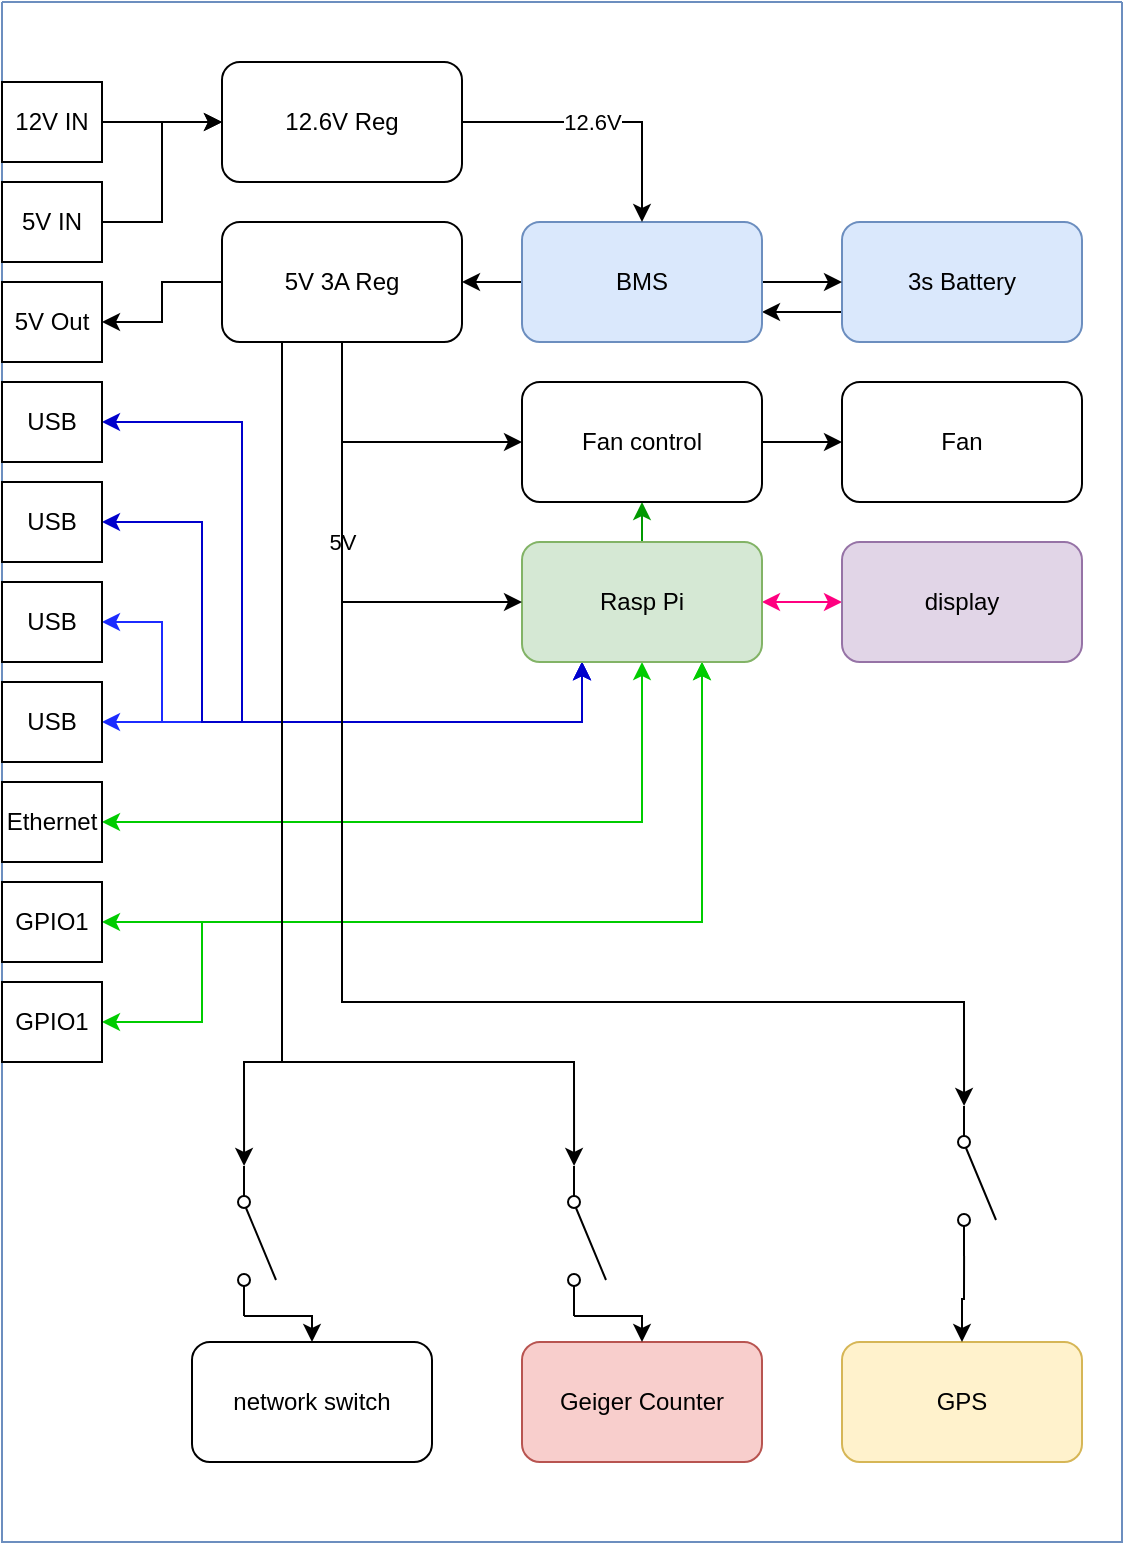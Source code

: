 <mxfile version="14.6.13" type="device"><diagram name="Page-1" id="099fd60b-425b-db50-ffb0-6b813814b670"><mxGraphModel dx="1086" dy="806" grid="1" gridSize="10" guides="1" tooltips="1" connect="1" arrows="1" fold="1" page="1" pageScale="1" pageWidth="850" pageHeight="1100" background="#ffffff" math="0" shadow="0"><root><mxCell id="0"/><mxCell id="1" parent="0"/><mxCell id="_M5AyVg8mjQnHIg5OMS4-3" value="" style="swimlane;startSize=0;fillColor=#dae8fc;strokeColor=#6c8ebf;" parent="1" vertex="1"><mxGeometry x="170" y="70" width="560" height="770" as="geometry"/></mxCell><mxCell id="_M5AyVg8mjQnHIg5OMS4-24" style="edgeStyle=orthogonalEdgeStyle;rounded=0;orthogonalLoop=1;jettySize=auto;html=1;exitX=0;exitY=0.75;exitDx=0;exitDy=0;entryX=1;entryY=0.75;entryDx=0;entryDy=0;" parent="_M5AyVg8mjQnHIg5OMS4-3" source="_M5AyVg8mjQnHIg5OMS4-2" target="_M5AyVg8mjQnHIg5OMS4-10" edge="1"><mxGeometry relative="1" as="geometry"/></mxCell><mxCell id="_M5AyVg8mjQnHIg5OMS4-2" value="3s Battery" style="rounded=1;whiteSpace=wrap;html=1;fillColor=#dae8fc;strokeColor=#6c8ebf;" parent="_M5AyVg8mjQnHIg5OMS4-3" vertex="1"><mxGeometry x="420" y="110" width="120" height="60" as="geometry"/></mxCell><mxCell id="6qnlaOSvj3sPLO6Rqp55-10" style="edgeStyle=orthogonalEdgeStyle;rounded=0;orthogonalLoop=1;jettySize=auto;html=1;exitX=0.25;exitY=1;exitDx=0;exitDy=0;entryX=1;entryY=0.5;entryDx=0;entryDy=0;strokeColor=#1C2BFF;startArrow=classic;startFill=1;" edge="1" parent="_M5AyVg8mjQnHIg5OMS4-3" source="_M5AyVg8mjQnHIg5OMS4-1" target="_M5AyVg8mjQnHIg5OMS4-16"><mxGeometry relative="1" as="geometry"/></mxCell><mxCell id="6qnlaOSvj3sPLO6Rqp55-11" style="edgeStyle=orthogonalEdgeStyle;rounded=0;orthogonalLoop=1;jettySize=auto;html=1;exitX=0.25;exitY=1;exitDx=0;exitDy=0;entryX=1;entryY=0.5;entryDx=0;entryDy=0;strokeColor=#1C2BFF;startArrow=classic;startFill=1;" edge="1" parent="_M5AyVg8mjQnHIg5OMS4-3" source="_M5AyVg8mjQnHIg5OMS4-1" target="_M5AyVg8mjQnHIg5OMS4-17"><mxGeometry relative="1" as="geometry"><Array as="points"><mxPoint x="290" y="360"/><mxPoint x="80" y="360"/><mxPoint x="80" y="310"/></Array></mxGeometry></mxCell><mxCell id="6qnlaOSvj3sPLO6Rqp55-12" style="edgeStyle=orthogonalEdgeStyle;rounded=0;orthogonalLoop=1;jettySize=auto;html=1;exitX=0.5;exitY=0;exitDx=0;exitDy=0;entryX=0.5;entryY=1;entryDx=0;entryDy=0;strokeColor=#009900;" edge="1" parent="_M5AyVg8mjQnHIg5OMS4-3" source="_M5AyVg8mjQnHIg5OMS4-1" target="_M5AyVg8mjQnHIg5OMS4-35"><mxGeometry relative="1" as="geometry"/></mxCell><mxCell id="6qnlaOSvj3sPLO6Rqp55-15" style="edgeStyle=orthogonalEdgeStyle;rounded=0;orthogonalLoop=1;jettySize=auto;html=1;exitX=0.25;exitY=1;exitDx=0;exitDy=0;startArrow=classic;startFill=1;strokeColor=#0000CC;" edge="1" parent="_M5AyVg8mjQnHIg5OMS4-3" source="_M5AyVg8mjQnHIg5OMS4-1" target="_M5AyVg8mjQnHIg5OMS4-15"><mxGeometry relative="1" as="geometry"><Array as="points"><mxPoint x="290" y="360"/><mxPoint x="100" y="360"/><mxPoint x="100" y="260"/></Array></mxGeometry></mxCell><mxCell id="6qnlaOSvj3sPLO6Rqp55-16" style="edgeStyle=orthogonalEdgeStyle;rounded=0;orthogonalLoop=1;jettySize=auto;html=1;exitX=0.25;exitY=1;exitDx=0;exitDy=0;entryX=1;entryY=0.5;entryDx=0;entryDy=0;startArrow=classic;startFill=1;strokeColor=#0000CC;" edge="1" parent="_M5AyVg8mjQnHIg5OMS4-3" source="_M5AyVg8mjQnHIg5OMS4-1" target="_M5AyVg8mjQnHIg5OMS4-14"><mxGeometry relative="1" as="geometry"><Array as="points"><mxPoint x="290" y="360"/><mxPoint x="120" y="360"/><mxPoint x="120" y="210"/></Array></mxGeometry></mxCell><mxCell id="6qnlaOSvj3sPLO6Rqp55-17" style="edgeStyle=orthogonalEdgeStyle;rounded=0;orthogonalLoop=1;jettySize=auto;html=1;exitX=0.5;exitY=1;exitDx=0;exitDy=0;entryX=1;entryY=0.5;entryDx=0;entryDy=0;startArrow=classic;startFill=1;strokeColor=#00CC00;" edge="1" parent="_M5AyVg8mjQnHIg5OMS4-3" source="_M5AyVg8mjQnHIg5OMS4-1" target="_M5AyVg8mjQnHIg5OMS4-31"><mxGeometry relative="1" as="geometry"/></mxCell><mxCell id="6qnlaOSvj3sPLO6Rqp55-18" style="edgeStyle=orthogonalEdgeStyle;rounded=0;orthogonalLoop=1;jettySize=auto;html=1;exitX=0.75;exitY=1;exitDx=0;exitDy=0;entryX=1;entryY=0.5;entryDx=0;entryDy=0;startArrow=classic;startFill=1;strokeColor=#00CC00;" edge="1" parent="_M5AyVg8mjQnHIg5OMS4-3" source="_M5AyVg8mjQnHIg5OMS4-1" target="_M5AyVg8mjQnHIg5OMS4-11"><mxGeometry relative="1" as="geometry"/></mxCell><mxCell id="6qnlaOSvj3sPLO6Rqp55-19" style="edgeStyle=orthogonalEdgeStyle;rounded=0;orthogonalLoop=1;jettySize=auto;html=1;exitX=0.75;exitY=1;exitDx=0;exitDy=0;entryX=1;entryY=0.5;entryDx=0;entryDy=0;startArrow=classic;startFill=1;strokeColor=#00CC00;" edge="1" parent="_M5AyVg8mjQnHIg5OMS4-3" source="_M5AyVg8mjQnHIg5OMS4-1" target="_M5AyVg8mjQnHIg5OMS4-12"><mxGeometry relative="1" as="geometry"><Array as="points"><mxPoint x="350" y="460"/><mxPoint x="100" y="460"/><mxPoint x="100" y="510"/></Array></mxGeometry></mxCell><mxCell id="6qnlaOSvj3sPLO6Rqp55-20" style="edgeStyle=orthogonalEdgeStyle;rounded=0;orthogonalLoop=1;jettySize=auto;html=1;exitX=1;exitY=0.5;exitDx=0;exitDy=0;entryX=0;entryY=0.5;entryDx=0;entryDy=0;startArrow=classic;startFill=1;strokeColor=#FF0080;" edge="1" parent="_M5AyVg8mjQnHIg5OMS4-3" source="_M5AyVg8mjQnHIg5OMS4-1" target="_M5AyVg8mjQnHIg5OMS4-6"><mxGeometry relative="1" as="geometry"/></mxCell><mxCell id="_M5AyVg8mjQnHIg5OMS4-1" value="Rasp Pi" style="rounded=1;whiteSpace=wrap;html=1;fillColor=#d5e8d4;strokeColor=#82b366;" parent="_M5AyVg8mjQnHIg5OMS4-3" vertex="1"><mxGeometry x="260" y="270" width="120" height="60" as="geometry"/></mxCell><mxCell id="_M5AyVg8mjQnHIg5OMS4-4" value="Geiger Counter" style="rounded=1;whiteSpace=wrap;html=1;fillColor=#f8cecc;strokeColor=#b85450;" parent="_M5AyVg8mjQnHIg5OMS4-3" vertex="1"><mxGeometry x="260" y="670" width="120" height="60" as="geometry"/></mxCell><mxCell id="_M5AyVg8mjQnHIg5OMS4-5" value="GPS" style="rounded=1;whiteSpace=wrap;html=1;fillColor=#fff2cc;strokeColor=#d6b656;" parent="_M5AyVg8mjQnHIg5OMS4-3" vertex="1"><mxGeometry x="420" y="670" width="120" height="60" as="geometry"/></mxCell><mxCell id="_M5AyVg8mjQnHIg5OMS4-6" value="display" style="rounded=1;whiteSpace=wrap;html=1;fillColor=#e1d5e7;strokeColor=#9673a6;" parent="_M5AyVg8mjQnHIg5OMS4-3" vertex="1"><mxGeometry x="420" y="270" width="120" height="60" as="geometry"/></mxCell><mxCell id="_M5AyVg8mjQnHIg5OMS4-20" style="edgeStyle=orthogonalEdgeStyle;rounded=0;orthogonalLoop=1;jettySize=auto;html=1;exitX=1;exitY=0.5;exitDx=0;exitDy=0;" parent="_M5AyVg8mjQnHIg5OMS4-3" source="_M5AyVg8mjQnHIg5OMS4-7" target="_M5AyVg8mjQnHIg5OMS4-19" edge="1"><mxGeometry relative="1" as="geometry"/></mxCell><mxCell id="_M5AyVg8mjQnHIg5OMS4-7" value="12V IN" style="rounded=0;whiteSpace=wrap;html=1;" parent="_M5AyVg8mjQnHIg5OMS4-3" vertex="1"><mxGeometry y="40" width="50" height="40" as="geometry"/></mxCell><mxCell id="_M5AyVg8mjQnHIg5OMS4-9" value="5V Out" style="rounded=0;whiteSpace=wrap;html=1;" parent="_M5AyVg8mjQnHIg5OMS4-3" vertex="1"><mxGeometry y="140" width="50" height="40" as="geometry"/></mxCell><mxCell id="_M5AyVg8mjQnHIg5OMS4-23" style="edgeStyle=orthogonalEdgeStyle;rounded=0;orthogonalLoop=1;jettySize=auto;html=1;exitX=1;exitY=0.5;exitDx=0;exitDy=0;entryX=0;entryY=0.5;entryDx=0;entryDy=0;" parent="_M5AyVg8mjQnHIg5OMS4-3" source="_M5AyVg8mjQnHIg5OMS4-10" target="_M5AyVg8mjQnHIg5OMS4-2" edge="1"><mxGeometry relative="1" as="geometry"/></mxCell><mxCell id="_M5AyVg8mjQnHIg5OMS4-26" style="edgeStyle=orthogonalEdgeStyle;rounded=0;orthogonalLoop=1;jettySize=auto;html=1;exitX=0;exitY=0.5;exitDx=0;exitDy=0;entryX=1;entryY=0.5;entryDx=0;entryDy=0;" parent="_M5AyVg8mjQnHIg5OMS4-3" source="_M5AyVg8mjQnHIg5OMS4-10" target="_M5AyVg8mjQnHIg5OMS4-25" edge="1"><mxGeometry relative="1" as="geometry"/></mxCell><mxCell id="_M5AyVg8mjQnHIg5OMS4-10" value="BMS" style="rounded=1;whiteSpace=wrap;html=1;fillColor=#dae8fc;strokeColor=#6c8ebf;" parent="_M5AyVg8mjQnHIg5OMS4-3" vertex="1"><mxGeometry x="260" y="110" width="120" height="60" as="geometry"/></mxCell><mxCell id="_M5AyVg8mjQnHIg5OMS4-11" value="GPIO1" style="rounded=0;whiteSpace=wrap;html=1;rotation=0;" parent="_M5AyVg8mjQnHIg5OMS4-3" vertex="1"><mxGeometry y="440" width="50" height="40" as="geometry"/></mxCell><mxCell id="_M5AyVg8mjQnHIg5OMS4-12" value="GPIO1" style="rounded=0;whiteSpace=wrap;html=1;rotation=0;" parent="_M5AyVg8mjQnHIg5OMS4-3" vertex="1"><mxGeometry y="490" width="50" height="40" as="geometry"/></mxCell><mxCell id="6qnlaOSvj3sPLO6Rqp55-21" style="edgeStyle=orthogonalEdgeStyle;rounded=0;orthogonalLoop=1;jettySize=auto;html=1;exitX=1;exitY=0.5;exitDx=0;exitDy=0;entryX=0;entryY=0.5;entryDx=0;entryDy=0;startArrow=none;startFill=0;" edge="1" parent="_M5AyVg8mjQnHIg5OMS4-3" source="_M5AyVg8mjQnHIg5OMS4-8" target="_M5AyVg8mjQnHIg5OMS4-19"><mxGeometry relative="1" as="geometry"/></mxCell><mxCell id="_M5AyVg8mjQnHIg5OMS4-8" value="5V IN" style="rounded=0;whiteSpace=wrap;html=1;" parent="_M5AyVg8mjQnHIg5OMS4-3" vertex="1"><mxGeometry y="90" width="50" height="40" as="geometry"/></mxCell><mxCell id="_M5AyVg8mjQnHIg5OMS4-17" value="USB" style="rounded=0;whiteSpace=wrap;html=1;" parent="_M5AyVg8mjQnHIg5OMS4-3" vertex="1"><mxGeometry y="290" width="50" height="40" as="geometry"/></mxCell><mxCell id="_M5AyVg8mjQnHIg5OMS4-16" value="USB" style="rounded=0;whiteSpace=wrap;html=1;" parent="_M5AyVg8mjQnHIg5OMS4-3" vertex="1"><mxGeometry y="340" width="50" height="40" as="geometry"/></mxCell><mxCell id="_M5AyVg8mjQnHIg5OMS4-15" value="USB" style="rounded=0;whiteSpace=wrap;html=1;" parent="_M5AyVg8mjQnHIg5OMS4-3" vertex="1"><mxGeometry y="240" width="50" height="40" as="geometry"/></mxCell><mxCell id="_M5AyVg8mjQnHIg5OMS4-22" style="edgeStyle=orthogonalEdgeStyle;rounded=0;orthogonalLoop=1;jettySize=auto;html=1;exitX=1;exitY=0.5;exitDx=0;exitDy=0;entryX=0.5;entryY=0;entryDx=0;entryDy=0;" parent="_M5AyVg8mjQnHIg5OMS4-3" source="_M5AyVg8mjQnHIg5OMS4-19" target="_M5AyVg8mjQnHIg5OMS4-10" edge="1"><mxGeometry relative="1" as="geometry"/></mxCell><mxCell id="_M5AyVg8mjQnHIg5OMS4-30" value="12.6V" style="edgeLabel;html=1;align=center;verticalAlign=middle;resizable=0;points=[];" parent="_M5AyVg8mjQnHIg5OMS4-22" vertex="1" connectable="0"><mxGeometry x="-0.071" relative="1" as="geometry"><mxPoint as="offset"/></mxGeometry></mxCell><mxCell id="_M5AyVg8mjQnHIg5OMS4-19" value="12.6V Reg" style="rounded=1;whiteSpace=wrap;html=1;" parent="_M5AyVg8mjQnHIg5OMS4-3" vertex="1"><mxGeometry x="110" y="30" width="120" height="60" as="geometry"/></mxCell><mxCell id="_M5AyVg8mjQnHIg5OMS4-27" style="edgeStyle=orthogonalEdgeStyle;rounded=0;orthogonalLoop=1;jettySize=auto;html=1;exitX=0.5;exitY=1;exitDx=0;exitDy=0;entryX=0;entryY=0.5;entryDx=0;entryDy=0;" parent="_M5AyVg8mjQnHIg5OMS4-3" source="_M5AyVg8mjQnHIg5OMS4-25" target="_M5AyVg8mjQnHIg5OMS4-1" edge="1"><mxGeometry relative="1" as="geometry"/></mxCell><mxCell id="_M5AyVg8mjQnHIg5OMS4-29" value="5V" style="edgeLabel;html=1;align=center;verticalAlign=middle;resizable=0;points=[];" parent="_M5AyVg8mjQnHIg5OMS4-27" vertex="1" connectable="0"><mxGeometry x="-0.091" relative="1" as="geometry"><mxPoint as="offset"/></mxGeometry></mxCell><mxCell id="_M5AyVg8mjQnHIg5OMS4-28" style="edgeStyle=orthogonalEdgeStyle;rounded=0;orthogonalLoop=1;jettySize=auto;html=1;exitX=0;exitY=0.5;exitDx=0;exitDy=0;entryX=1;entryY=0.5;entryDx=0;entryDy=0;" parent="_M5AyVg8mjQnHIg5OMS4-3" source="_M5AyVg8mjQnHIg5OMS4-25" target="_M5AyVg8mjQnHIg5OMS4-9" edge="1"><mxGeometry relative="1" as="geometry"/></mxCell><mxCell id="6qnlaOSvj3sPLO6Rqp55-6" style="edgeStyle=orthogonalEdgeStyle;rounded=0;orthogonalLoop=1;jettySize=auto;html=1;exitX=0.5;exitY=1;exitDx=0;exitDy=0;entryX=0;entryY=0.84;entryDx=0;entryDy=0;entryPerimeter=0;" edge="1" parent="_M5AyVg8mjQnHIg5OMS4-3" source="_M5AyVg8mjQnHIg5OMS4-25" target="6qnlaOSvj3sPLO6Rqp55-3"><mxGeometry relative="1" as="geometry"><Array as="points"><mxPoint x="170" y="500"/><mxPoint x="481" y="500"/></Array></mxGeometry></mxCell><mxCell id="6qnlaOSvj3sPLO6Rqp55-13" style="edgeStyle=orthogonalEdgeStyle;rounded=0;orthogonalLoop=1;jettySize=auto;html=1;exitX=0.5;exitY=1;exitDx=0;exitDy=0;entryX=0;entryY=0.5;entryDx=0;entryDy=0;" edge="1" parent="_M5AyVg8mjQnHIg5OMS4-3" source="_M5AyVg8mjQnHIg5OMS4-25" target="_M5AyVg8mjQnHIg5OMS4-35"><mxGeometry relative="1" as="geometry"/></mxCell><mxCell id="_M5AyVg8mjQnHIg5OMS4-25" value="5V 3A Reg" style="rounded=1;whiteSpace=wrap;html=1;" parent="_M5AyVg8mjQnHIg5OMS4-3" vertex="1"><mxGeometry x="110" y="110" width="120" height="60" as="geometry"/></mxCell><mxCell id="_M5AyVg8mjQnHIg5OMS4-14" value="USB" style="rounded=0;whiteSpace=wrap;html=1;" parent="_M5AyVg8mjQnHIg5OMS4-3" vertex="1"><mxGeometry y="190" width="50" height="40" as="geometry"/></mxCell><mxCell id="_M5AyVg8mjQnHIg5OMS4-31" value="Ethernet" style="rounded=0;whiteSpace=wrap;html=1;" parent="_M5AyVg8mjQnHIg5OMS4-3" vertex="1"><mxGeometry y="390" width="50" height="40" as="geometry"/></mxCell><mxCell id="_M5AyVg8mjQnHIg5OMS4-32" value="network switch" style="rounded=1;whiteSpace=wrap;html=1;" parent="_M5AyVg8mjQnHIg5OMS4-3" vertex="1"><mxGeometry x="95" y="670" width="120" height="60" as="geometry"/></mxCell><mxCell id="_M5AyVg8mjQnHIg5OMS4-34" value="Fan" style="rounded=1;whiteSpace=wrap;html=1;" parent="_M5AyVg8mjQnHIg5OMS4-3" vertex="1"><mxGeometry x="420" y="190" width="120" height="60" as="geometry"/></mxCell><mxCell id="6qnlaOSvj3sPLO6Rqp55-14" style="edgeStyle=orthogonalEdgeStyle;rounded=0;orthogonalLoop=1;jettySize=auto;html=1;exitX=1;exitY=0.5;exitDx=0;exitDy=0;entryX=0;entryY=0.5;entryDx=0;entryDy=0;strokeColor=#000000;" edge="1" parent="_M5AyVg8mjQnHIg5OMS4-3" source="_M5AyVg8mjQnHIg5OMS4-35" target="_M5AyVg8mjQnHIg5OMS4-34"><mxGeometry relative="1" as="geometry"/></mxCell><mxCell id="_M5AyVg8mjQnHIg5OMS4-35" value="Fan control" style="rounded=1;whiteSpace=wrap;html=1;" parent="_M5AyVg8mjQnHIg5OMS4-3" vertex="1"><mxGeometry x="260" y="190" width="120" height="60" as="geometry"/></mxCell><mxCell id="6qnlaOSvj3sPLO6Rqp55-9" style="edgeStyle=orthogonalEdgeStyle;rounded=0;orthogonalLoop=1;jettySize=auto;html=1;exitX=1;exitY=0.84;exitDx=0;exitDy=0;exitPerimeter=0;entryX=0.5;entryY=0;entryDx=0;entryDy=0;" edge="1" parent="_M5AyVg8mjQnHIg5OMS4-3" source="6qnlaOSvj3sPLO6Rqp55-3" target="_M5AyVg8mjQnHIg5OMS4-5"><mxGeometry relative="1" as="geometry"/></mxCell><mxCell id="6qnlaOSvj3sPLO6Rqp55-3" value="" style="pointerEvents=1;verticalLabelPosition=bottom;shadow=0;dashed=0;align=center;html=1;verticalAlign=top;shape=mxgraph.electrical.electro-mechanical.simple_switch;rotation=90;" vertex="1" parent="_M5AyVg8mjQnHIg5OMS4-3"><mxGeometry x="450" y="580" width="75" height="19" as="geometry"/></mxCell><mxCell id="6qnlaOSvj3sPLO6Rqp55-8" style="edgeStyle=orthogonalEdgeStyle;rounded=0;orthogonalLoop=1;jettySize=auto;html=1;exitX=1;exitY=0.84;exitDx=0;exitDy=0;exitPerimeter=0;entryX=0.5;entryY=0;entryDx=0;entryDy=0;" edge="1" parent="1" source="6qnlaOSvj3sPLO6Rqp55-1" target="_M5AyVg8mjQnHIg5OMS4-4"><mxGeometry relative="1" as="geometry"/></mxCell><mxCell id="6qnlaOSvj3sPLO6Rqp55-1" value="" style="pointerEvents=1;verticalLabelPosition=bottom;shadow=0;dashed=0;align=center;html=1;verticalAlign=top;shape=mxgraph.electrical.electro-mechanical.simple_switch;rotation=90;" vertex="1" parent="1"><mxGeometry x="425" y="680" width="75" height="19" as="geometry"/></mxCell><mxCell id="6qnlaOSvj3sPLO6Rqp55-7" style="edgeStyle=orthogonalEdgeStyle;rounded=0;orthogonalLoop=1;jettySize=auto;html=1;exitX=1;exitY=0.84;exitDx=0;exitDy=0;exitPerimeter=0;entryX=0.5;entryY=0;entryDx=0;entryDy=0;" edge="1" parent="1" source="6qnlaOSvj3sPLO6Rqp55-2" target="_M5AyVg8mjQnHIg5OMS4-32"><mxGeometry relative="1" as="geometry"/></mxCell><mxCell id="6qnlaOSvj3sPLO6Rqp55-2" value="" style="pointerEvents=1;verticalLabelPosition=bottom;shadow=0;dashed=0;align=center;html=1;verticalAlign=top;shape=mxgraph.electrical.electro-mechanical.simple_switch;rotation=90;" vertex="1" parent="1"><mxGeometry x="260" y="680" width="75" height="19" as="geometry"/></mxCell><mxCell id="6qnlaOSvj3sPLO6Rqp55-4" style="edgeStyle=orthogonalEdgeStyle;rounded=0;orthogonalLoop=1;jettySize=auto;html=1;exitX=0.5;exitY=1;exitDx=0;exitDy=0;entryX=0;entryY=0.84;entryDx=0;entryDy=0;entryPerimeter=0;" edge="1" parent="1" source="_M5AyVg8mjQnHIg5OMS4-25" target="6qnlaOSvj3sPLO6Rqp55-2"><mxGeometry relative="1" as="geometry"><Array as="points"><mxPoint x="310" y="600"/><mxPoint x="291" y="600"/></Array></mxGeometry></mxCell><mxCell id="6qnlaOSvj3sPLO6Rqp55-5" style="edgeStyle=orthogonalEdgeStyle;rounded=0;orthogonalLoop=1;jettySize=auto;html=1;exitX=0.5;exitY=1;exitDx=0;exitDy=0;entryX=0;entryY=0.84;entryDx=0;entryDy=0;entryPerimeter=0;" edge="1" parent="1" source="_M5AyVg8mjQnHIg5OMS4-25" target="6qnlaOSvj3sPLO6Rqp55-1"><mxGeometry relative="1" as="geometry"><Array as="points"><mxPoint x="310" y="600"/><mxPoint x="456" y="600"/></Array></mxGeometry></mxCell></root></mxGraphModel></diagram></mxfile>